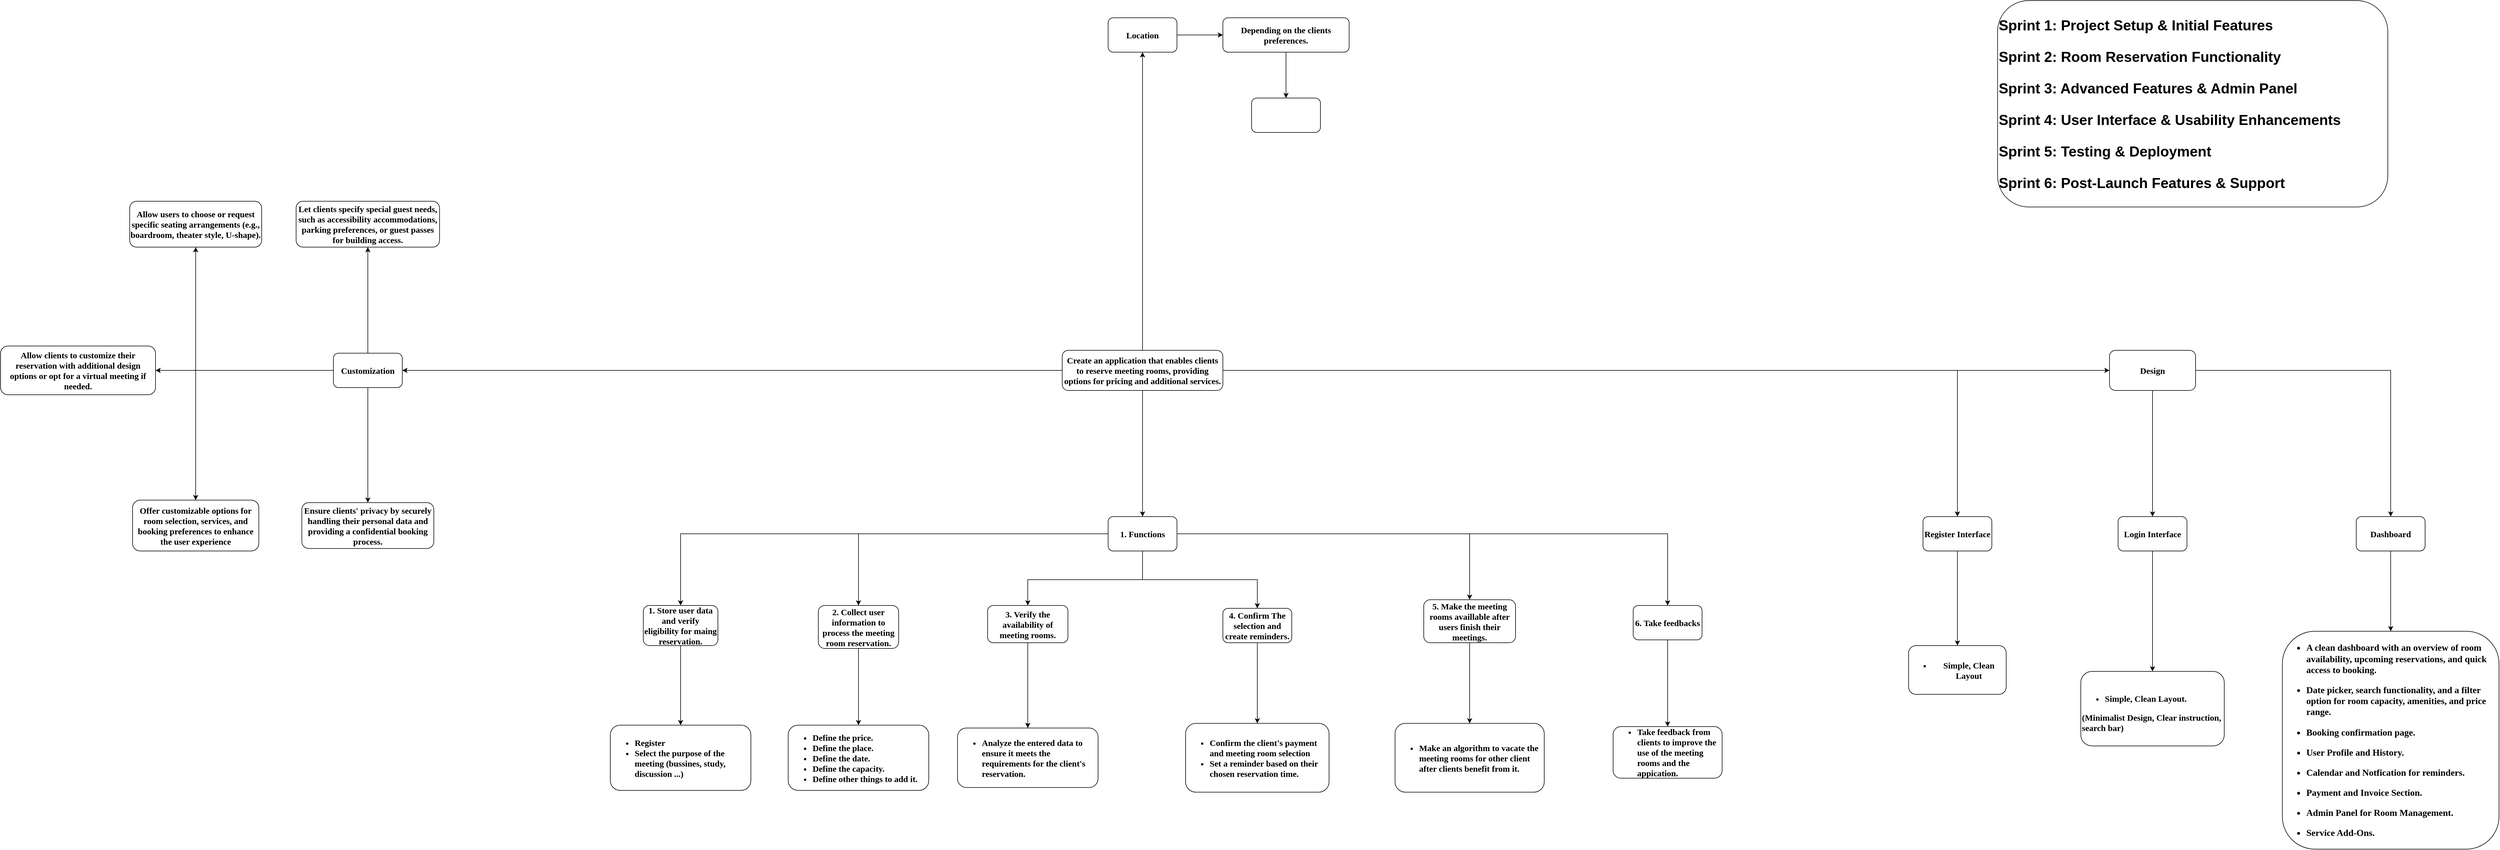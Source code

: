 <mxfile version="24.7.8">
  <diagram name="Page-1" id="bB3QWATe3556FK7gHJn3">
    <mxGraphModel dx="5500" dy="5084" grid="1" gridSize="10" guides="1" tooltips="1" connect="1" arrows="1" fold="1" page="1" pageScale="1" pageWidth="4000" pageHeight="4000" math="0" shadow="0">
      <root>
        <mxCell id="0" />
        <mxCell id="1" parent="0" />
        <mxCell id="1V8vBT3TKDOwcPNvYxsc-3" value="" style="edgeStyle=orthogonalEdgeStyle;rounded=0;orthogonalLoop=1;jettySize=auto;html=1;fontFamily=Times New Roman;fontStyle=1;fontSize=15;" edge="1" parent="1" source="1V8vBT3TKDOwcPNvYxsc-1" target="1V8vBT3TKDOwcPNvYxsc-2">
          <mxGeometry relative="1" as="geometry" />
        </mxCell>
        <mxCell id="1V8vBT3TKDOwcPNvYxsc-17" value="" style="edgeStyle=orthogonalEdgeStyle;rounded=0;orthogonalLoop=1;jettySize=auto;html=1;" edge="1" parent="1" source="1V8vBT3TKDOwcPNvYxsc-1" target="1V8vBT3TKDOwcPNvYxsc-16">
          <mxGeometry relative="1" as="geometry" />
        </mxCell>
        <mxCell id="1V8vBT3TKDOwcPNvYxsc-71" style="edgeStyle=orthogonalEdgeStyle;rounded=0;orthogonalLoop=1;jettySize=auto;html=1;entryX=1;entryY=0.5;entryDx=0;entryDy=0;" edge="1" parent="1" source="1V8vBT3TKDOwcPNvYxsc-1" target="1V8vBT3TKDOwcPNvYxsc-70">
          <mxGeometry relative="1" as="geometry" />
        </mxCell>
        <mxCell id="1V8vBT3TKDOwcPNvYxsc-81" value="" style="edgeStyle=orthogonalEdgeStyle;rounded=0;orthogonalLoop=1;jettySize=auto;html=1;" edge="1" parent="1" source="1V8vBT3TKDOwcPNvYxsc-1" target="1V8vBT3TKDOwcPNvYxsc-80">
          <mxGeometry relative="1" as="geometry" />
        </mxCell>
        <mxCell id="1V8vBT3TKDOwcPNvYxsc-1" value="Create an application that enables clients to reserve meeting rooms, providing options for pricing and additional services." style="rounded=1;whiteSpace=wrap;html=1;fontFamily=Times New Roman;fontStyle=1;fontSize=15;" vertex="1" parent="1">
          <mxGeometry x="580" y="-10" width="280" height="70" as="geometry" />
        </mxCell>
        <mxCell id="1V8vBT3TKDOwcPNvYxsc-5" value="" style="edgeStyle=orthogonalEdgeStyle;rounded=0;orthogonalLoop=1;jettySize=auto;html=1;fontFamily=Times New Roman;fontStyle=1;fontSize=15;" edge="1" parent="1" source="1V8vBT3TKDOwcPNvYxsc-2" target="1V8vBT3TKDOwcPNvYxsc-4">
          <mxGeometry relative="1" as="geometry" />
        </mxCell>
        <mxCell id="1V8vBT3TKDOwcPNvYxsc-7" value="" style="edgeStyle=orthogonalEdgeStyle;rounded=0;orthogonalLoop=1;jettySize=auto;html=1;fontFamily=Times New Roman;fontStyle=1;fontSize=15;" edge="1" parent="1" source="1V8vBT3TKDOwcPNvYxsc-2" target="1V8vBT3TKDOwcPNvYxsc-6">
          <mxGeometry relative="1" as="geometry" />
        </mxCell>
        <mxCell id="1V8vBT3TKDOwcPNvYxsc-9" value="" style="edgeStyle=orthogonalEdgeStyle;rounded=0;orthogonalLoop=1;jettySize=auto;html=1;fontFamily=Times New Roman;fontStyle=1;fontSize=15;" edge="1" parent="1" source="1V8vBT3TKDOwcPNvYxsc-2" target="1V8vBT3TKDOwcPNvYxsc-8">
          <mxGeometry relative="1" as="geometry">
            <Array as="points">
              <mxPoint x="720" y="390" />
              <mxPoint x="520" y="390" />
            </Array>
          </mxGeometry>
        </mxCell>
        <mxCell id="1V8vBT3TKDOwcPNvYxsc-13" value="" style="edgeStyle=orthogonalEdgeStyle;rounded=0;orthogonalLoop=1;jettySize=auto;html=1;fontFamily=Times New Roman;fontStyle=1;fontSize=15;" edge="1" parent="1" source="1V8vBT3TKDOwcPNvYxsc-2" target="1V8vBT3TKDOwcPNvYxsc-12">
          <mxGeometry relative="1" as="geometry" />
        </mxCell>
        <mxCell id="1V8vBT3TKDOwcPNvYxsc-15" value="" style="edgeStyle=orthogonalEdgeStyle;rounded=0;orthogonalLoop=1;jettySize=auto;html=1;fontFamily=Times New Roman;fontStyle=1;fontSize=15;" edge="1" parent="1" source="1V8vBT3TKDOwcPNvYxsc-2" target="1V8vBT3TKDOwcPNvYxsc-14">
          <mxGeometry relative="1" as="geometry" />
        </mxCell>
        <mxCell id="1V8vBT3TKDOwcPNvYxsc-24" style="edgeStyle=orthogonalEdgeStyle;rounded=0;orthogonalLoop=1;jettySize=auto;html=1;exitX=0.5;exitY=1;exitDx=0;exitDy=0;entryX=0.5;entryY=0;entryDx=0;entryDy=0;" edge="1" parent="1" source="1V8vBT3TKDOwcPNvYxsc-2" target="1V8vBT3TKDOwcPNvYxsc-10">
          <mxGeometry relative="1" as="geometry" />
        </mxCell>
        <mxCell id="1V8vBT3TKDOwcPNvYxsc-2" value="1. Functions" style="whiteSpace=wrap;html=1;rounded=1;fontFamily=Times New Roman;fontStyle=1;fontSize=15;" vertex="1" parent="1">
          <mxGeometry x="660" y="280" width="120" height="60" as="geometry" />
        </mxCell>
        <mxCell id="1V8vBT3TKDOwcPNvYxsc-19" value="" style="edgeStyle=orthogonalEdgeStyle;rounded=0;orthogonalLoop=1;jettySize=auto;html=1;" edge="1" parent="1" source="1V8vBT3TKDOwcPNvYxsc-4" target="1V8vBT3TKDOwcPNvYxsc-18">
          <mxGeometry relative="1" as="geometry" />
        </mxCell>
        <mxCell id="1V8vBT3TKDOwcPNvYxsc-4" value="1. Store user data and verify eligibility for maing reservation." style="whiteSpace=wrap;html=1;rounded=1;fontFamily=Times New Roman;fontStyle=1;fontSize=15;" vertex="1" parent="1">
          <mxGeometry x="-150" y="435" width="130" height="70" as="geometry" />
        </mxCell>
        <mxCell id="1V8vBT3TKDOwcPNvYxsc-21" value="" style="edgeStyle=orthogonalEdgeStyle;rounded=0;orthogonalLoop=1;jettySize=auto;html=1;" edge="1" parent="1" source="1V8vBT3TKDOwcPNvYxsc-6" target="1V8vBT3TKDOwcPNvYxsc-20">
          <mxGeometry relative="1" as="geometry" />
        </mxCell>
        <mxCell id="1V8vBT3TKDOwcPNvYxsc-6" value="2. Collect user information to process the meeting room reservation." style="whiteSpace=wrap;html=1;rounded=1;fontFamily=Times New Roman;fontStyle=1;fontSize=15;align=center;" vertex="1" parent="1">
          <mxGeometry x="155" y="435" width="140" height="75" as="geometry" />
        </mxCell>
        <mxCell id="1V8vBT3TKDOwcPNvYxsc-23" value="" style="edgeStyle=orthogonalEdgeStyle;rounded=0;orthogonalLoop=1;jettySize=auto;html=1;" edge="1" parent="1" source="1V8vBT3TKDOwcPNvYxsc-8" target="1V8vBT3TKDOwcPNvYxsc-22">
          <mxGeometry relative="1" as="geometry" />
        </mxCell>
        <mxCell id="1V8vBT3TKDOwcPNvYxsc-8" value="3. Verify the availability of meeting rooms." style="whiteSpace=wrap;html=1;rounded=1;fontFamily=Times New Roman;fontStyle=1;fontSize=15;align=center;" vertex="1" parent="1">
          <mxGeometry x="450" y="435" width="140" height="65" as="geometry" />
        </mxCell>
        <mxCell id="1V8vBT3TKDOwcPNvYxsc-26" value="" style="edgeStyle=orthogonalEdgeStyle;rounded=0;orthogonalLoop=1;jettySize=auto;html=1;" edge="1" parent="1" source="1V8vBT3TKDOwcPNvYxsc-10" target="1V8vBT3TKDOwcPNvYxsc-25">
          <mxGeometry relative="1" as="geometry" />
        </mxCell>
        <mxCell id="1V8vBT3TKDOwcPNvYxsc-10" value="4. Confirm The selection and create reminders." style="whiteSpace=wrap;html=1;rounded=1;fontFamily=Times New Roman;fontStyle=1;fontSize=15;" vertex="1" parent="1">
          <mxGeometry x="860" y="440" width="120" height="60" as="geometry" />
        </mxCell>
        <mxCell id="1V8vBT3TKDOwcPNvYxsc-28" value="" style="edgeStyle=orthogonalEdgeStyle;rounded=0;orthogonalLoop=1;jettySize=auto;html=1;" edge="1" parent="1" source="1V8vBT3TKDOwcPNvYxsc-12" target="1V8vBT3TKDOwcPNvYxsc-27">
          <mxGeometry relative="1" as="geometry" />
        </mxCell>
        <mxCell id="1V8vBT3TKDOwcPNvYxsc-12" value="5. Make the meeting rooms availlable after users finish their meetings." style="whiteSpace=wrap;html=1;rounded=1;fontFamily=Times New Roman;fontStyle=1;fontSize=15;" vertex="1" parent="1">
          <mxGeometry x="1210" y="425" width="160" height="75" as="geometry" />
        </mxCell>
        <mxCell id="1V8vBT3TKDOwcPNvYxsc-30" value="" style="edgeStyle=orthogonalEdgeStyle;rounded=0;orthogonalLoop=1;jettySize=auto;html=1;" edge="1" parent="1" source="1V8vBT3TKDOwcPNvYxsc-14" target="1V8vBT3TKDOwcPNvYxsc-29">
          <mxGeometry relative="1" as="geometry" />
        </mxCell>
        <mxCell id="1V8vBT3TKDOwcPNvYxsc-14" value="6. Take feedbacks" style="whiteSpace=wrap;html=1;rounded=1;fontFamily=Times New Roman;fontStyle=1;fontSize=15;" vertex="1" parent="1">
          <mxGeometry x="1575" y="435" width="120" height="60" as="geometry" />
        </mxCell>
        <mxCell id="1V8vBT3TKDOwcPNvYxsc-47" style="edgeStyle=orthogonalEdgeStyle;rounded=0;orthogonalLoop=1;jettySize=auto;html=1;entryX=0.5;entryY=0;entryDx=0;entryDy=0;" edge="1" parent="1" source="1V8vBT3TKDOwcPNvYxsc-16" target="1V8vBT3TKDOwcPNvYxsc-39">
          <mxGeometry relative="1" as="geometry" />
        </mxCell>
        <mxCell id="1V8vBT3TKDOwcPNvYxsc-49" style="edgeStyle=orthogonalEdgeStyle;rounded=0;orthogonalLoop=1;jettySize=auto;html=1;entryX=0.5;entryY=0;entryDx=0;entryDy=0;" edge="1" parent="1" source="1V8vBT3TKDOwcPNvYxsc-16" target="1V8vBT3TKDOwcPNvYxsc-41">
          <mxGeometry relative="1" as="geometry" />
        </mxCell>
        <mxCell id="1V8vBT3TKDOwcPNvYxsc-50" style="edgeStyle=orthogonalEdgeStyle;rounded=0;orthogonalLoop=1;jettySize=auto;html=1;entryX=0.5;entryY=0;entryDx=0;entryDy=0;" edge="1" parent="1" source="1V8vBT3TKDOwcPNvYxsc-16" target="1V8vBT3TKDOwcPNvYxsc-35">
          <mxGeometry relative="1" as="geometry" />
        </mxCell>
        <mxCell id="1V8vBT3TKDOwcPNvYxsc-16" value="Design" style="rounded=1;whiteSpace=wrap;html=1;fontFamily=Times New Roman;fontStyle=1;fontSize=15;" vertex="1" parent="1">
          <mxGeometry x="2405" y="-10" width="150" height="70" as="geometry" />
        </mxCell>
        <mxCell id="1V8vBT3TKDOwcPNvYxsc-18" value="&lt;div&gt;&lt;ul&gt;&lt;li&gt;Register&amp;nbsp;&lt;/li&gt;&lt;li&gt;Select the purpose of the meeting (bussines, study, discussion ...)&lt;/li&gt;&lt;/ul&gt;&lt;/div&gt;" style="whiteSpace=wrap;html=1;fontSize=15;fontFamily=Times New Roman;rounded=1;fontStyle=1;align=left;" vertex="1" parent="1">
          <mxGeometry x="-207.5" y="643.75" width="245" height="113.75" as="geometry" />
        </mxCell>
        <mxCell id="1V8vBT3TKDOwcPNvYxsc-20" value="&lt;div&gt;&lt;ul&gt;&lt;li&gt;Define the price.&lt;/li&gt;&lt;li&gt;Define the place.&lt;/li&gt;&lt;li&gt;Define the date.&lt;/li&gt;&lt;li&gt;Define the capacity.&lt;/li&gt;&lt;li&gt;Define other things to add it.&lt;/li&gt;&lt;/ul&gt;&lt;/div&gt;" style="whiteSpace=wrap;html=1;fontSize=15;fontFamily=Times New Roman;rounded=1;fontStyle=1;align=left;" vertex="1" parent="1">
          <mxGeometry x="102.5" y="643.75" width="245" height="113.75" as="geometry" />
        </mxCell>
        <mxCell id="1V8vBT3TKDOwcPNvYxsc-22" value="&lt;div&gt;&lt;ul&gt;&lt;li&gt;Analyze the entered data to ensure it meets the requirements for the client&#39;s reservation.&lt;/li&gt;&lt;/ul&gt;&lt;/div&gt;" style="whiteSpace=wrap;html=1;fontSize=15;fontFamily=Times New Roman;rounded=1;fontStyle=1;align=left;" vertex="1" parent="1">
          <mxGeometry x="397.5" y="648.75" width="245" height="103.75" as="geometry" />
        </mxCell>
        <mxCell id="1V8vBT3TKDOwcPNvYxsc-25" value="&lt;ul&gt;&lt;li&gt;&lt;span style=&quot;background-color: initial;&quot;&gt;Confirm the client&#39;s payment and meeting room selection&lt;/span&gt;&lt;/li&gt;&lt;li&gt;Set a reminder based on their chosen reservation time.&lt;br&gt;&lt;/li&gt;&lt;/ul&gt;" style="whiteSpace=wrap;html=1;fontSize=15;fontFamily=Times New Roman;rounded=1;fontStyle=1;align=left;" vertex="1" parent="1">
          <mxGeometry x="795" y="640.63" width="250" height="120" as="geometry" />
        </mxCell>
        <mxCell id="1V8vBT3TKDOwcPNvYxsc-27" value="&lt;div&gt;&lt;ul&gt;&lt;li&gt;Make an algorithm to vacate the meeting rooms for other client after clients benefit from it.&lt;/li&gt;&lt;/ul&gt;&lt;/div&gt;" style="whiteSpace=wrap;html=1;fontSize=15;fontFamily=Times New Roman;rounded=1;fontStyle=1;align=left;" vertex="1" parent="1">
          <mxGeometry x="1160" y="640.63" width="260" height="120" as="geometry" />
        </mxCell>
        <mxCell id="1V8vBT3TKDOwcPNvYxsc-29" value="&lt;ul&gt;&lt;li&gt;Take feedback from clients to improve the use of the meeting rooms and the appication.&lt;/li&gt;&lt;/ul&gt;" style="whiteSpace=wrap;html=1;fontSize=15;fontFamily=Times New Roman;rounded=1;fontStyle=1;align=left;" vertex="1" parent="1">
          <mxGeometry x="1540" y="646.25" width="190" height="90" as="geometry" />
        </mxCell>
        <mxCell id="1V8vBT3TKDOwcPNvYxsc-52" value="" style="edgeStyle=orthogonalEdgeStyle;rounded=0;orthogonalLoop=1;jettySize=auto;html=1;" edge="1" parent="1" source="1V8vBT3TKDOwcPNvYxsc-35" target="1V8vBT3TKDOwcPNvYxsc-51">
          <mxGeometry relative="1" as="geometry" />
        </mxCell>
        <mxCell id="1V8vBT3TKDOwcPNvYxsc-35" value="Register Interface" style="whiteSpace=wrap;html=1;fontSize=15;fontFamily=Times New Roman;rounded=1;fontStyle=1;" vertex="1" parent="1">
          <mxGeometry x="2080" y="280" width="120" height="60" as="geometry" />
        </mxCell>
        <mxCell id="1V8vBT3TKDOwcPNvYxsc-54" value="" style="edgeStyle=orthogonalEdgeStyle;rounded=0;orthogonalLoop=1;jettySize=auto;html=1;" edge="1" parent="1" source="1V8vBT3TKDOwcPNvYxsc-39" target="1V8vBT3TKDOwcPNvYxsc-53">
          <mxGeometry relative="1" as="geometry" />
        </mxCell>
        <mxCell id="1V8vBT3TKDOwcPNvYxsc-39" value="Login Interface" style="whiteSpace=wrap;html=1;fontSize=15;fontFamily=Times New Roman;rounded=1;fontStyle=1;" vertex="1" parent="1">
          <mxGeometry x="2420" y="280" width="120" height="60" as="geometry" />
        </mxCell>
        <mxCell id="1V8vBT3TKDOwcPNvYxsc-56" value="" style="edgeStyle=orthogonalEdgeStyle;rounded=0;orthogonalLoop=1;jettySize=auto;html=1;" edge="1" parent="1" source="1V8vBT3TKDOwcPNvYxsc-41" target="1V8vBT3TKDOwcPNvYxsc-55">
          <mxGeometry relative="1" as="geometry" />
        </mxCell>
        <mxCell id="1V8vBT3TKDOwcPNvYxsc-41" value="Dashboard" style="whiteSpace=wrap;html=1;fontSize=15;fontFamily=Times New Roman;rounded=1;fontStyle=1;" vertex="1" parent="1">
          <mxGeometry x="2835" y="280" width="120" height="60" as="geometry" />
        </mxCell>
        <mxCell id="1V8vBT3TKDOwcPNvYxsc-51" value="&lt;ul&gt;&lt;li&gt;Simple, Clean Layout&lt;/li&gt;&lt;/ul&gt;" style="whiteSpace=wrap;html=1;fontSize=15;fontFamily=Times New Roman;rounded=1;fontStyle=1;" vertex="1" parent="1">
          <mxGeometry x="2055" y="505" width="170" height="85" as="geometry" />
        </mxCell>
        <mxCell id="1V8vBT3TKDOwcPNvYxsc-53" value="&lt;ul&gt;&lt;li&gt;Simple, Clean Layout.&lt;/li&gt;&lt;/ul&gt;&lt;span style=&quot;background-color: initial;&quot;&gt;(&lt;/span&gt;Minimalist Design, Clear instruction, search bar&lt;span style=&quot;background-color: initial;&quot;&gt;)&lt;/span&gt;" style="whiteSpace=wrap;html=1;fontSize=15;fontFamily=Times New Roman;rounded=1;fontStyle=1;align=left;" vertex="1" parent="1">
          <mxGeometry x="2355" y="550" width="250" height="130" as="geometry" />
        </mxCell>
        <mxCell id="1V8vBT3TKDOwcPNvYxsc-55" value="&lt;ul style=&quot;font-size: 16px;&quot;&gt;&lt;li&gt;A clean dashboard with an overview of room availability, upcoming reservations, and quick access to booking.&lt;/li&gt;&lt;/ul&gt;&lt;ul style=&quot;font-size: 16px;&quot;&gt;&lt;li&gt;&lt;span style=&quot;background-color: initial;&quot;&gt;Date picker, search functionality, and a filter option for room capacity, amenities, and price range.&lt;/span&gt;&lt;br&gt;&lt;/li&gt;&lt;/ul&gt;&lt;ul style=&quot;font-size: 16px;&quot;&gt;&lt;li&gt;Booking confirmation page.&lt;/li&gt;&lt;/ul&gt;&lt;ul style=&quot;font-size: 16px;&quot;&gt;&lt;li&gt;User Profile and History.&lt;/li&gt;&lt;/ul&gt;&lt;ul style=&quot;font-size: 16px;&quot;&gt;&lt;li&gt;&lt;span style=&quot;background-color: initial;&quot;&gt;Calendar and Notfication for reminders.&lt;/span&gt;&lt;/li&gt;&lt;/ul&gt;&lt;ul style=&quot;font-size: 16px;&quot;&gt;&lt;li&gt;&lt;span style=&quot;background-color: initial;&quot;&gt;Payment and Invoice Section.&lt;/span&gt;&lt;/li&gt;&lt;/ul&gt;&lt;ul style=&quot;font-size: 16px;&quot;&gt;&lt;li&gt;&lt;span style=&quot;background-color: initial;&quot;&gt;Admin Panel for Room Management.&lt;/span&gt;&lt;/li&gt;&lt;/ul&gt;&lt;ul style=&quot;font-size: 16px;&quot;&gt;&lt;li&gt;&lt;span style=&quot;background-color: initial;&quot;&gt;Service Add-Ons.&lt;br&gt;&lt;/span&gt;&lt;/li&gt;&lt;/ul&gt;" style="whiteSpace=wrap;html=1;fontSize=15;fontFamily=Times New Roman;rounded=1;fontStyle=1;align=left;" vertex="1" parent="1">
          <mxGeometry x="2706.25" y="480" width="377.5" height="380" as="geometry" />
        </mxCell>
        <mxCell id="1V8vBT3TKDOwcPNvYxsc-68" value="Offer customizable options for room selection, services, and booking preferences to enhance the user experience" style="whiteSpace=wrap;html=1;fontSize=15;fontFamily=Times New Roman;rounded=1;fontStyle=1;" vertex="1" parent="1">
          <mxGeometry x="-1040" y="251.25" width="220" height="88.75" as="geometry" />
        </mxCell>
        <mxCell id="1V8vBT3TKDOwcPNvYxsc-69" style="edgeStyle=orthogonalEdgeStyle;rounded=0;orthogonalLoop=1;jettySize=auto;html=1;entryX=0.5;entryY=0;entryDx=0;entryDy=0;" edge="1" parent="1" source="1V8vBT3TKDOwcPNvYxsc-70" target="1V8vBT3TKDOwcPNvYxsc-68">
          <mxGeometry relative="1" as="geometry" />
        </mxCell>
        <mxCell id="1V8vBT3TKDOwcPNvYxsc-73" value="" style="edgeStyle=orthogonalEdgeStyle;rounded=0;orthogonalLoop=1;jettySize=auto;html=1;" edge="1" parent="1" source="1V8vBT3TKDOwcPNvYxsc-70" target="1V8vBT3TKDOwcPNvYxsc-72">
          <mxGeometry relative="1" as="geometry" />
        </mxCell>
        <mxCell id="1V8vBT3TKDOwcPNvYxsc-75" value="" style="edgeStyle=orthogonalEdgeStyle;rounded=0;orthogonalLoop=1;jettySize=auto;html=1;" edge="1" parent="1" source="1V8vBT3TKDOwcPNvYxsc-70" target="1V8vBT3TKDOwcPNvYxsc-74">
          <mxGeometry relative="1" as="geometry" />
        </mxCell>
        <mxCell id="1V8vBT3TKDOwcPNvYxsc-77" value="" style="edgeStyle=orthogonalEdgeStyle;rounded=0;orthogonalLoop=1;jettySize=auto;html=1;" edge="1" parent="1" source="1V8vBT3TKDOwcPNvYxsc-70" target="1V8vBT3TKDOwcPNvYxsc-76">
          <mxGeometry relative="1" as="geometry" />
        </mxCell>
        <mxCell id="1V8vBT3TKDOwcPNvYxsc-79" value="" style="edgeStyle=orthogonalEdgeStyle;rounded=0;orthogonalLoop=1;jettySize=auto;html=1;" edge="1" parent="1" source="1V8vBT3TKDOwcPNvYxsc-70" target="1V8vBT3TKDOwcPNvYxsc-78">
          <mxGeometry relative="1" as="geometry" />
        </mxCell>
        <mxCell id="1V8vBT3TKDOwcPNvYxsc-70" value="Customization" style="whiteSpace=wrap;html=1;fontSize=15;fontFamily=Times New Roman;rounded=1;fontStyle=1;" vertex="1" parent="1">
          <mxGeometry x="-690" y="-5" width="120" height="60" as="geometry" />
        </mxCell>
        <mxCell id="1V8vBT3TKDOwcPNvYxsc-72" value="Ensure clients&#39; privacy by securely handling their personal data and providing a confidential booking process." style="whiteSpace=wrap;html=1;fontSize=15;fontFamily=Times New Roman;rounded=1;fontStyle=1;" vertex="1" parent="1">
          <mxGeometry x="-745" y="255.63" width="230" height="80" as="geometry" />
        </mxCell>
        <mxCell id="1V8vBT3TKDOwcPNvYxsc-74" value="Allow clients to customize their reservation with additional design options or opt for a virtual meeting if needed." style="whiteSpace=wrap;html=1;fontSize=15;fontFamily=Times New Roman;rounded=1;fontStyle=1;" vertex="1" parent="1">
          <mxGeometry x="-1270" y="-17.5" width="270" height="85" as="geometry" />
        </mxCell>
        <mxCell id="1V8vBT3TKDOwcPNvYxsc-76" value="Allow users to choose or request specific seating arrangements (e.g., boardroom, theater style, U-shape)." style="whiteSpace=wrap;html=1;fontSize=15;fontFamily=Times New Roman;rounded=1;fontStyle=1;" vertex="1" parent="1">
          <mxGeometry x="-1045" y="-270" width="230" height="80" as="geometry" />
        </mxCell>
        <mxCell id="1V8vBT3TKDOwcPNvYxsc-78" value="Let clients specify special guest needs, such as accessibility accommodations, parking preferences, or guest passes for building access." style="whiteSpace=wrap;html=1;fontSize=15;fontFamily=Times New Roman;rounded=1;fontStyle=1;" vertex="1" parent="1">
          <mxGeometry x="-755" y="-270" width="250" height="80" as="geometry" />
        </mxCell>
        <mxCell id="1V8vBT3TKDOwcPNvYxsc-85" value="" style="edgeStyle=orthogonalEdgeStyle;rounded=0;orthogonalLoop=1;jettySize=auto;html=1;" edge="1" parent="1" source="1V8vBT3TKDOwcPNvYxsc-80" target="1V8vBT3TKDOwcPNvYxsc-84">
          <mxGeometry relative="1" as="geometry" />
        </mxCell>
        <mxCell id="1V8vBT3TKDOwcPNvYxsc-80" value="Location" style="whiteSpace=wrap;html=1;fontSize=15;fontFamily=Times New Roman;rounded=1;fontStyle=1;" vertex="1" parent="1">
          <mxGeometry x="660" y="-590" width="120" height="60" as="geometry" />
        </mxCell>
        <mxCell id="1V8vBT3TKDOwcPNvYxsc-88" value="" style="edgeStyle=orthogonalEdgeStyle;rounded=0;orthogonalLoop=1;jettySize=auto;html=1;" edge="1" parent="1" source="1V8vBT3TKDOwcPNvYxsc-84" target="1V8vBT3TKDOwcPNvYxsc-87">
          <mxGeometry relative="1" as="geometry" />
        </mxCell>
        <mxCell id="1V8vBT3TKDOwcPNvYxsc-84" value="Depending on the clients preferences." style="whiteSpace=wrap;html=1;fontSize=15;fontFamily=Times New Roman;rounded=1;fontStyle=1;" vertex="1" parent="1">
          <mxGeometry x="860" y="-590" width="220" height="60" as="geometry" />
        </mxCell>
        <mxCell id="1V8vBT3TKDOwcPNvYxsc-86" value="&lt;h3 style=&quot;font-size: 25px;&quot;&gt;&lt;strong style=&quot;&quot;&gt;&lt;font style=&quot;font-size: 25px;&quot;&gt;Sprint 1: Project Setup &amp;amp; Initial Features&lt;/font&gt;&lt;/strong&gt;&lt;/h3&gt;&lt;h3 style=&quot;font-size: 25px;&quot;&gt;&lt;strong&gt;&lt;font style=&quot;font-size: 25px;&quot;&gt;Sprint 2: Room Reservation Functionality&lt;/font&gt;&lt;/strong&gt;&lt;/h3&gt;&lt;h3 style=&quot;font-size: 25px;&quot;&gt;&lt;strong&gt;&lt;font style=&quot;font-size: 25px;&quot;&gt;Sprint 3: Advanced Features &amp;amp; Admin Panel&lt;/font&gt;&lt;/strong&gt;&lt;/h3&gt;&lt;h3 style=&quot;font-size: 25px;&quot;&gt;&lt;strong&gt;&lt;font style=&quot;font-size: 25px;&quot;&gt;Sprint 4: User Interface &amp;amp; Usability Enhancements&lt;/font&gt;&lt;/strong&gt;&lt;/h3&gt;&lt;h3 style=&quot;font-size: 25px;&quot;&gt;&lt;font style=&quot;font-size: 25px;&quot;&gt;Sprint 5: Testing &amp;amp; Deployment&lt;/font&gt;&lt;/h3&gt;&lt;h3 style=&quot;font-size: 25px;&quot;&gt;&lt;strong style=&quot;&quot;&gt;&lt;font style=&quot;font-size: 25px;&quot;&gt;Sprint 6: Post-Launch Features &amp;amp; Support&lt;/font&gt;&lt;/strong&gt;&lt;/h3&gt;" style="rounded=1;whiteSpace=wrap;html=1;align=left;" vertex="1" parent="1">
          <mxGeometry x="2210" y="-620" width="680" height="360" as="geometry" />
        </mxCell>
        <mxCell id="1V8vBT3TKDOwcPNvYxsc-87" value="" style="whiteSpace=wrap;html=1;fontSize=15;fontFamily=Times New Roman;rounded=1;fontStyle=1;" vertex="1" parent="1">
          <mxGeometry x="910" y="-450" width="120" height="60" as="geometry" />
        </mxCell>
      </root>
    </mxGraphModel>
  </diagram>
</mxfile>
